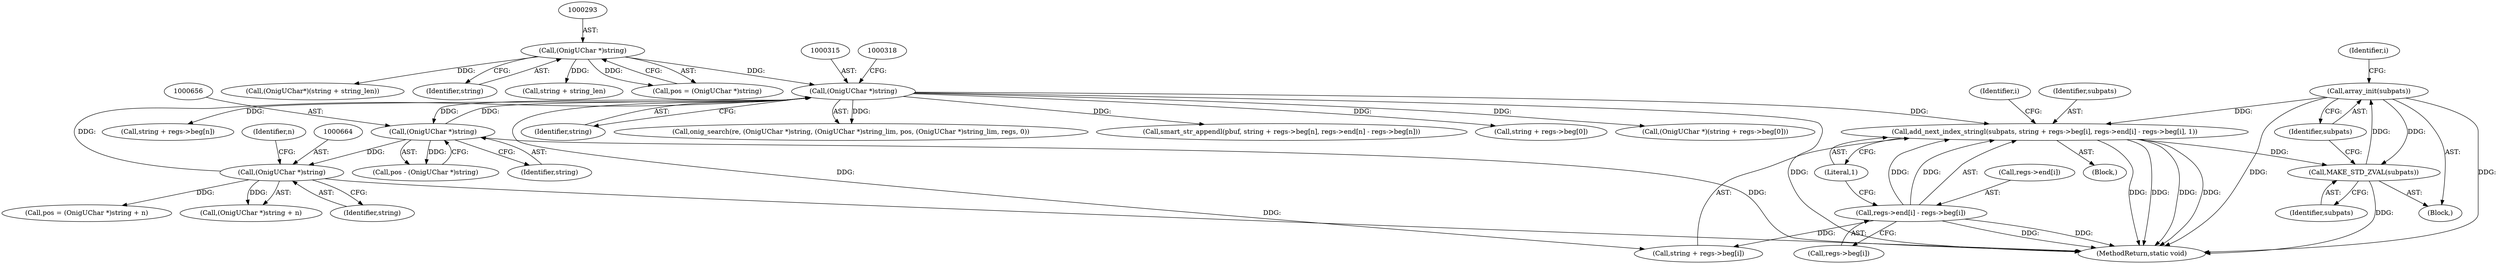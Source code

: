 digraph "0_php-src_5b597a2e5b28e2d5a52fc1be13f425f08f47cb62?w=1_1@pointer" {
"1000527" [label="(Call,array_init(subpats))"];
"1000525" [label="(Call,MAKE_STD_ZVAL(subpats))"];
"1000527" [label="(Call,array_init(subpats))"];
"1000541" [label="(Call,add_next_index_stringl(subpats, string + regs->beg[i], regs->end[i] - regs->beg[i], 1))"];
"1000314" [label="(Call,(OnigUChar *)string)"];
"1000655" [label="(Call,(OnigUChar *)string)"];
"1000663" [label="(Call,(OnigUChar *)string)"];
"1000292" [label="(Call,(OnigUChar *)string)"];
"1000550" [label="(Call,regs->end[i] - regs->beg[i])"];
"1000528" [label="(Identifier,subpats)"];
"1000292" [label="(Call,(OnigUChar *)string)"];
"1000551" [label="(Call,regs->end[i])"];
"1000294" [label="(Identifier,string)"];
"1000540" [label="(Block,)"];
"1000316" [label="(Identifier,string)"];
"1000476" [label="(Call,smart_str_appendl(pbuf, string + regs->beg[n], regs->end[n] - regs->beg[n]))"];
"1000662" [label="(Call,(OnigUChar *)string + n)"];
"1000665" [label="(Identifier,string)"];
"1000365" [label="(Call,string + regs->beg[0])"];
"1000666" [label="(Identifier,n)"];
"1000525" [label="(Call,MAKE_STD_ZVAL(subpats))"];
"1000363" [label="(Call,(OnigUChar *)(string + regs->beg[0]))"];
"1000657" [label="(Identifier,string)"];
"1000539" [label="(Identifier,i)"];
"1000478" [label="(Call,string + regs->beg[n])"];
"1000299" [label="(Call,string + string_len)"];
"1000543" [label="(Call,string + regs->beg[i])"];
"1000314" [label="(Call,(OnigUChar *)string)"];
"1000561" [label="(Literal,1)"];
"1000653" [label="(Call,pos - (OnigUChar *)string)"];
"1000541" [label="(Call,add_next_index_stringl(subpats, string + regs->beg[i], regs->end[i] - regs->beg[i], 1))"];
"1000517" [label="(Block,)"];
"1000312" [label="(Call,onig_search(re, (OnigUChar *)string, (OnigUChar *)string_lim, pos, (OnigUChar *)string_lim, regs, 0))"];
"1000744" [label="(MethodReturn,static void)"];
"1000531" [label="(Identifier,i)"];
"1000290" [label="(Call,pos = (OnigUChar *)string)"];
"1000527" [label="(Call,array_init(subpats))"];
"1000542" [label="(Identifier,subpats)"];
"1000660" [label="(Call,pos = (OnigUChar *)string + n)"];
"1000556" [label="(Call,regs->beg[i])"];
"1000655" [label="(Call,(OnigUChar *)string)"];
"1000550" [label="(Call,regs->end[i] - regs->beg[i])"];
"1000663" [label="(Call,(OnigUChar *)string)"];
"1000297" [label="(Call,(OnigUChar*)(string + string_len))"];
"1000526" [label="(Identifier,subpats)"];
"1000527" -> "1000517"  [label="AST: "];
"1000527" -> "1000528"  [label="CFG: "];
"1000528" -> "1000527"  [label="AST: "];
"1000531" -> "1000527"  [label="CFG: "];
"1000527" -> "1000744"  [label="DDG: "];
"1000527" -> "1000744"  [label="DDG: "];
"1000527" -> "1000525"  [label="DDG: "];
"1000525" -> "1000527"  [label="DDG: "];
"1000527" -> "1000541"  [label="DDG: "];
"1000525" -> "1000517"  [label="AST: "];
"1000525" -> "1000526"  [label="CFG: "];
"1000526" -> "1000525"  [label="AST: "];
"1000528" -> "1000525"  [label="CFG: "];
"1000525" -> "1000744"  [label="DDG: "];
"1000541" -> "1000525"  [label="DDG: "];
"1000541" -> "1000540"  [label="AST: "];
"1000541" -> "1000561"  [label="CFG: "];
"1000542" -> "1000541"  [label="AST: "];
"1000543" -> "1000541"  [label="AST: "];
"1000550" -> "1000541"  [label="AST: "];
"1000561" -> "1000541"  [label="AST: "];
"1000539" -> "1000541"  [label="CFG: "];
"1000541" -> "1000744"  [label="DDG: "];
"1000541" -> "1000744"  [label="DDG: "];
"1000541" -> "1000744"  [label="DDG: "];
"1000541" -> "1000744"  [label="DDG: "];
"1000314" -> "1000541"  [label="DDG: "];
"1000550" -> "1000541"  [label="DDG: "];
"1000550" -> "1000541"  [label="DDG: "];
"1000314" -> "1000312"  [label="AST: "];
"1000314" -> "1000316"  [label="CFG: "];
"1000315" -> "1000314"  [label="AST: "];
"1000316" -> "1000314"  [label="AST: "];
"1000318" -> "1000314"  [label="CFG: "];
"1000314" -> "1000744"  [label="DDG: "];
"1000314" -> "1000312"  [label="DDG: "];
"1000655" -> "1000314"  [label="DDG: "];
"1000663" -> "1000314"  [label="DDG: "];
"1000292" -> "1000314"  [label="DDG: "];
"1000314" -> "1000363"  [label="DDG: "];
"1000314" -> "1000365"  [label="DDG: "];
"1000314" -> "1000476"  [label="DDG: "];
"1000314" -> "1000478"  [label="DDG: "];
"1000314" -> "1000543"  [label="DDG: "];
"1000314" -> "1000655"  [label="DDG: "];
"1000655" -> "1000653"  [label="AST: "];
"1000655" -> "1000657"  [label="CFG: "];
"1000656" -> "1000655"  [label="AST: "];
"1000657" -> "1000655"  [label="AST: "];
"1000653" -> "1000655"  [label="CFG: "];
"1000655" -> "1000744"  [label="DDG: "];
"1000655" -> "1000653"  [label="DDG: "];
"1000655" -> "1000663"  [label="DDG: "];
"1000663" -> "1000662"  [label="AST: "];
"1000663" -> "1000665"  [label="CFG: "];
"1000664" -> "1000663"  [label="AST: "];
"1000665" -> "1000663"  [label="AST: "];
"1000666" -> "1000663"  [label="CFG: "];
"1000663" -> "1000744"  [label="DDG: "];
"1000663" -> "1000660"  [label="DDG: "];
"1000663" -> "1000662"  [label="DDG: "];
"1000292" -> "1000290"  [label="AST: "];
"1000292" -> "1000294"  [label="CFG: "];
"1000293" -> "1000292"  [label="AST: "];
"1000294" -> "1000292"  [label="AST: "];
"1000290" -> "1000292"  [label="CFG: "];
"1000292" -> "1000290"  [label="DDG: "];
"1000292" -> "1000297"  [label="DDG: "];
"1000292" -> "1000299"  [label="DDG: "];
"1000550" -> "1000556"  [label="CFG: "];
"1000551" -> "1000550"  [label="AST: "];
"1000556" -> "1000550"  [label="AST: "];
"1000561" -> "1000550"  [label="CFG: "];
"1000550" -> "1000744"  [label="DDG: "];
"1000550" -> "1000744"  [label="DDG: "];
"1000550" -> "1000543"  [label="DDG: "];
}
